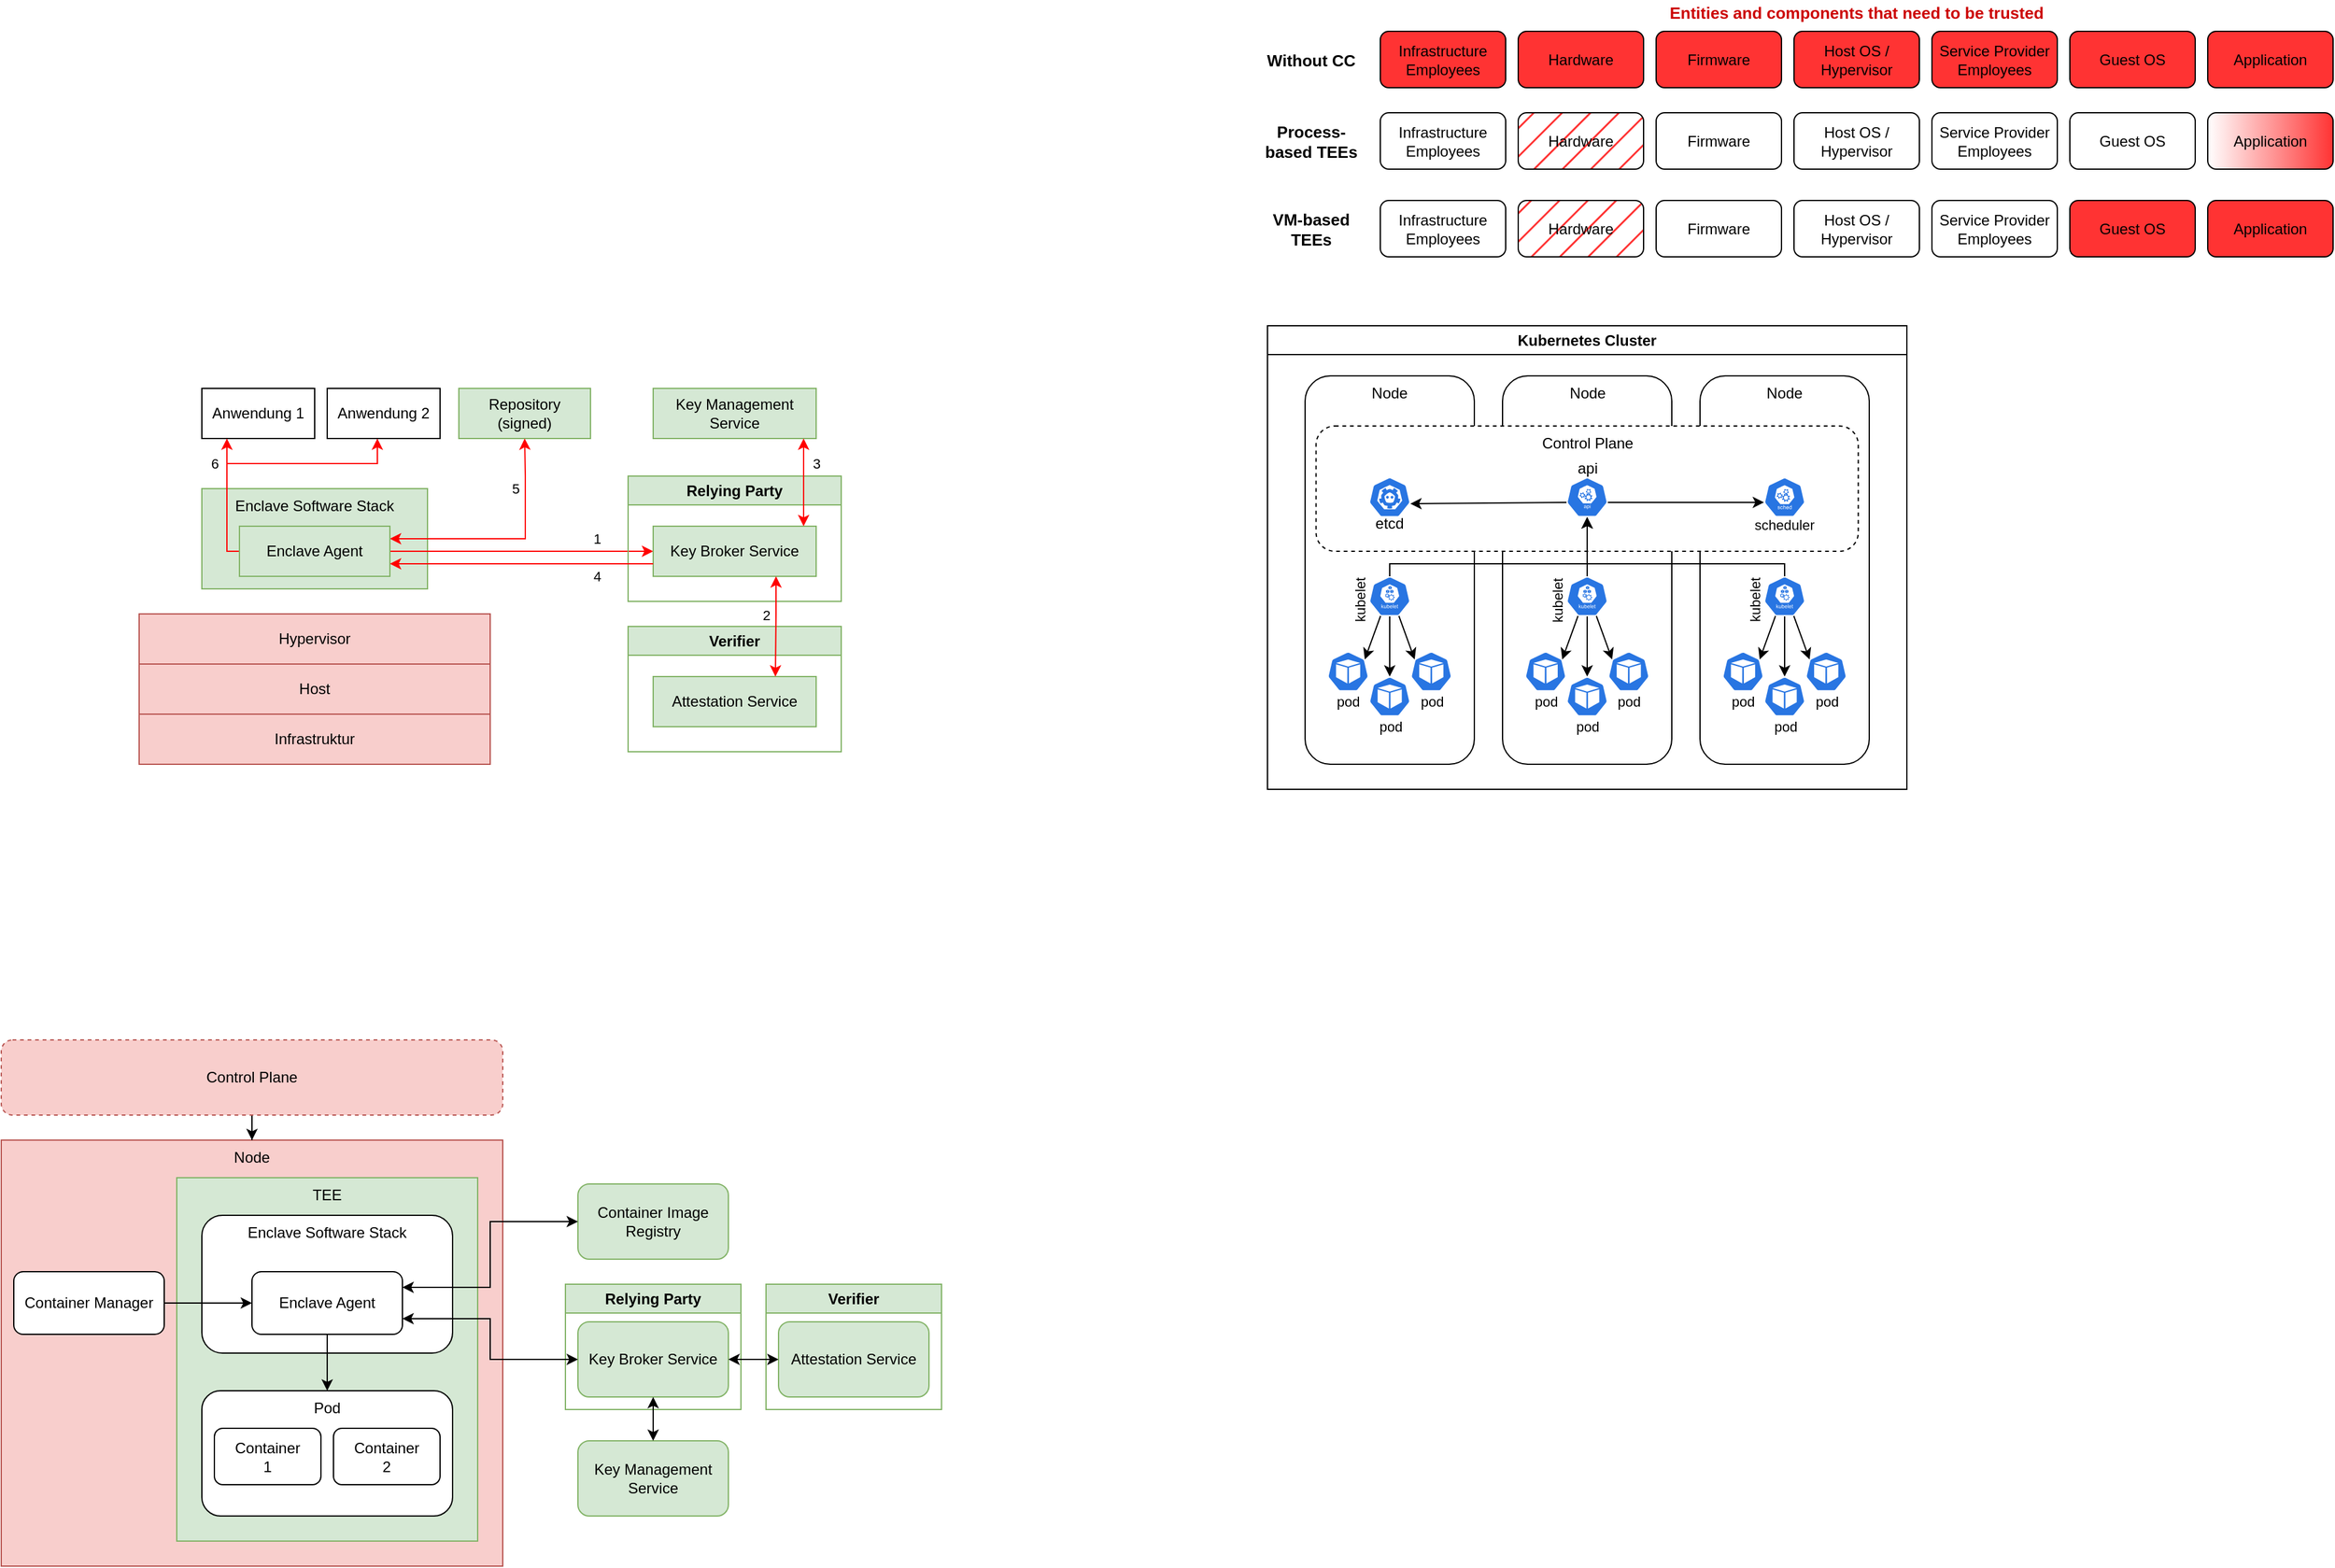 <mxfile version="20.6.2" type="device"><diagram id="3nNxHnym-LV42MFDgOy3" name="Page-1"><mxGraphModel dx="1698" dy="706" grid="1" gridSize="10" guides="1" tooltips="1" connect="1" arrows="1" fold="1" page="1" pageScale="1" pageWidth="1100" pageHeight="850" background="#ffffff" math="0" shadow="0"><root><mxCell id="0"/><mxCell id="1" parent="0"/><mxCell id="9Y17iOdunRFzBuWL5HGW-13" value="Node" style="rounded=0;whiteSpace=wrap;html=1;verticalAlign=top;fillColor=#f8cecc;strokeColor=#b85450;" parent="1" vertex="1"><mxGeometry x="150" y="960" width="400" height="340" as="geometry"/></mxCell><mxCell id="14lcgv1BpYHz5xUQSlz0-1" value="Infrastruktur" style="rounded=0;whiteSpace=wrap;html=1;fillColor=#f8cecc;strokeColor=#b85450;" parent="1" vertex="1"><mxGeometry x="260" y="620" width="280" height="40" as="geometry"/></mxCell><mxCell id="14lcgv1BpYHz5xUQSlz0-2" value="Host " style="rounded=0;whiteSpace=wrap;html=1;fillColor=#f8cecc;strokeColor=#b85450;" parent="1" vertex="1"><mxGeometry x="260" y="580" width="280" height="40" as="geometry"/></mxCell><mxCell id="14lcgv1BpYHz5xUQSlz0-3" value="Hypervisor" style="rounded=0;whiteSpace=wrap;html=1;fillColor=#f8cecc;strokeColor=#b85450;" parent="1" vertex="1"><mxGeometry x="260" y="540" width="280" height="40" as="geometry"/></mxCell><mxCell id="14lcgv1BpYHz5xUQSlz0-7" value="&lt;div&gt;Anwendung 1&lt;br&gt;&lt;/div&gt;" style="rounded=0;whiteSpace=wrap;html=1;" parent="1" vertex="1"><mxGeometry x="310" y="360" width="90" height="40" as="geometry"/></mxCell><mxCell id="14lcgv1BpYHz5xUQSlz0-8" value="Repository&lt;br&gt;(signed)" style="rounded=0;whiteSpace=wrap;html=1;fillColor=#d5e8d4;strokeColor=#82b366;" parent="1" vertex="1"><mxGeometry x="515" y="360" width="105" height="40" as="geometry"/></mxCell><mxCell id="14lcgv1BpYHz5xUQSlz0-9" value="Enclave Software Stack" style="rounded=0;whiteSpace=wrap;html=1;verticalAlign=top;fillColor=#d5e8d4;strokeColor=#82b366;" parent="1" vertex="1"><mxGeometry x="310" y="440" width="180" height="80" as="geometry"/></mxCell><mxCell id="14lcgv1BpYHz5xUQSlz0-12" style="edgeStyle=orthogonalEdgeStyle;rounded=0;orthogonalLoop=1;jettySize=auto;html=1;fillColor=#e51400;strokeColor=#FF0000;" parent="1" source="14lcgv1BpYHz5xUQSlz0-10" edge="1"><mxGeometry relative="1" as="geometry"><mxPoint x="330" y="400" as="targetPoint"/><Array as="points"><mxPoint x="330" y="490"/><mxPoint x="330" y="400"/></Array></mxGeometry></mxCell><mxCell id="14lcgv1BpYHz5xUQSlz0-16" style="edgeStyle=orthogonalEdgeStyle;rounded=0;orthogonalLoop=1;jettySize=auto;html=1;strokeColor=#FF0000;fontColor=#FF0000;entryX=0.5;entryY=1;entryDx=0;entryDy=0;startArrow=classic;startFill=1;" parent="1" source="14lcgv1BpYHz5xUQSlz0-10" target="14lcgv1BpYHz5xUQSlz0-8" edge="1"><mxGeometry relative="1" as="geometry"><Array as="points"><mxPoint x="568" y="480"/><mxPoint x="568" y="430"/></Array></mxGeometry></mxCell><mxCell id="14lcgv1BpYHz5xUQSlz0-30" value="5" style="edgeLabel;html=1;align=center;verticalAlign=middle;resizable=0;points=[];fontColor=#000000;" parent="14lcgv1BpYHz5xUQSlz0-16" vertex="1" connectable="0"><mxGeometry x="0.559" y="-1" relative="1" as="geometry"><mxPoint x="-9" y="-1" as="offset"/></mxGeometry></mxCell><mxCell id="14lcgv1BpYHz5xUQSlz0-18" style="edgeStyle=orthogonalEdgeStyle;rounded=0;orthogonalLoop=1;jettySize=auto;html=1;exitX=1;exitY=0.5;exitDx=0;exitDy=0;entryX=0;entryY=0.5;entryDx=0;entryDy=0;strokeColor=#FF0000;fontColor=#FF0000;" parent="1" source="14lcgv1BpYHz5xUQSlz0-10" target="14lcgv1BpYHz5xUQSlz0-20" edge="1"><mxGeometry relative="1" as="geometry"><mxPoint x="600" y="490" as="targetPoint"/><Array as="points"/></mxGeometry></mxCell><mxCell id="14lcgv1BpYHz5xUQSlz0-25" value="&lt;div&gt;1&lt;/div&gt;" style="edgeLabel;html=1;align=center;verticalAlign=middle;resizable=0;points=[];fontColor=#000000;" parent="14lcgv1BpYHz5xUQSlz0-18" vertex="1" connectable="0"><mxGeometry x="0.678" relative="1" as="geometry"><mxPoint x="-11" y="-10" as="offset"/></mxGeometry></mxCell><mxCell id="14lcgv1BpYHz5xUQSlz0-35" style="edgeStyle=orthogonalEdgeStyle;rounded=0;orthogonalLoop=1;jettySize=auto;html=1;exitX=0;exitY=0.5;exitDx=0;exitDy=0;strokeColor=#FF0000;fontColor=#000000;startArrow=none;startFill=0;" parent="1" source="14lcgv1BpYHz5xUQSlz0-10" target="14lcgv1BpYHz5xUQSlz0-11" edge="1"><mxGeometry relative="1" as="geometry"><Array as="points"><mxPoint x="330" y="490"/><mxPoint x="330" y="420"/><mxPoint x="450" y="420"/></Array></mxGeometry></mxCell><mxCell id="14lcgv1BpYHz5xUQSlz0-36" value="&lt;div&gt;6&lt;/div&gt;" style="edgeLabel;html=1;align=center;verticalAlign=middle;resizable=0;points=[];fontColor=#000000;" parent="14lcgv1BpYHz5xUQSlz0-35" vertex="1" connectable="0"><mxGeometry x="-0.37" relative="1" as="geometry"><mxPoint x="-10" y="-11" as="offset"/></mxGeometry></mxCell><mxCell id="14lcgv1BpYHz5xUQSlz0-10" value="Enclave Agent" style="rounded=0;whiteSpace=wrap;html=1;fillColor=#d5e8d4;strokeColor=#82b366;" parent="1" vertex="1"><mxGeometry x="340" y="470" width="120" height="40" as="geometry"/></mxCell><mxCell id="14lcgv1BpYHz5xUQSlz0-11" value="&lt;div&gt;Anwendung 2&lt;br&gt;&lt;/div&gt;" style="rounded=0;whiteSpace=wrap;html=1;" parent="1" vertex="1"><mxGeometry x="410" y="360" width="90" height="40" as="geometry"/></mxCell><mxCell id="14lcgv1BpYHz5xUQSlz0-19" value="Relying Party" style="swimlane;whiteSpace=wrap;html=1;fillColor=#d5e8d4;strokeColor=#82b366;swimlaneLine=1;" parent="1" vertex="1"><mxGeometry x="650" y="430" width="170" height="100" as="geometry"><mxRectangle x="450" y="230" width="120" height="30" as="alternateBounds"/></mxGeometry></mxCell><mxCell id="14lcgv1BpYHz5xUQSlz0-20" value="Key Broker Service" style="rounded=0;whiteSpace=wrap;html=1;fillColor=#d5e8d4;strokeColor=#82b366;" parent="14lcgv1BpYHz5xUQSlz0-19" vertex="1"><mxGeometry x="20" y="40" width="130" height="40" as="geometry"/></mxCell><mxCell id="14lcgv1BpYHz5xUQSlz0-21" value="Verifier" style="swimlane;whiteSpace=wrap;html=1;fillColor=#d5e8d4;strokeColor=#82b366;" parent="1" vertex="1"><mxGeometry x="650" y="550" width="170" height="100" as="geometry"/></mxCell><mxCell id="14lcgv1BpYHz5xUQSlz0-22" value="Attestation Service" style="rounded=0;whiteSpace=wrap;html=1;fillColor=#d5e8d4;strokeColor=#82b366;" parent="14lcgv1BpYHz5xUQSlz0-21" vertex="1"><mxGeometry x="20" y="40" width="130" height="40" as="geometry"/></mxCell><mxCell id="14lcgv1BpYHz5xUQSlz0-23" style="edgeStyle=orthogonalEdgeStyle;rounded=0;orthogonalLoop=1;jettySize=auto;html=1;entryX=0.75;entryY=0;entryDx=0;entryDy=0;strokeColor=#FF0000;fontColor=#000000;startArrow=classic;startFill=1;" parent="1" source="14lcgv1BpYHz5xUQSlz0-20" target="14lcgv1BpYHz5xUQSlz0-22" edge="1"><mxGeometry relative="1" as="geometry"><Array as="points"><mxPoint x="768" y="540"/><mxPoint x="768" y="540"/></Array></mxGeometry></mxCell><mxCell id="14lcgv1BpYHz5xUQSlz0-26" value="2" style="edgeLabel;html=1;align=center;verticalAlign=middle;resizable=0;points=[];fontColor=#000000;" parent="14lcgv1BpYHz5xUQSlz0-23" vertex="1" connectable="0"><mxGeometry x="-0.296" relative="1" as="geometry"><mxPoint x="-8" y="2" as="offset"/></mxGeometry></mxCell><mxCell id="14lcgv1BpYHz5xUQSlz0-24" style="edgeStyle=orthogonalEdgeStyle;rounded=0;orthogonalLoop=1;jettySize=auto;html=1;exitX=0;exitY=0.75;exitDx=0;exitDy=0;entryX=1;entryY=0.75;entryDx=0;entryDy=0;strokeColor=#FF0000;fontColor=#000000;startArrow=none;startFill=0;" parent="1" source="14lcgv1BpYHz5xUQSlz0-20" target="14lcgv1BpYHz5xUQSlz0-10" edge="1"><mxGeometry relative="1" as="geometry"/></mxCell><mxCell id="14lcgv1BpYHz5xUQSlz0-29" value="4" style="edgeLabel;html=1;align=center;verticalAlign=middle;resizable=0;points=[];fontColor=#000000;" parent="14lcgv1BpYHz5xUQSlz0-24" vertex="1" connectable="0"><mxGeometry x="-0.215" y="1" relative="1" as="geometry"><mxPoint x="37" y="9" as="offset"/></mxGeometry></mxCell><mxCell id="14lcgv1BpYHz5xUQSlz0-27" value="Key Management Service" style="rounded=0;whiteSpace=wrap;html=1;fillColor=#d5e8d4;strokeColor=#82b366;" parent="1" vertex="1"><mxGeometry x="670" y="360" width="130" height="40" as="geometry"/></mxCell><mxCell id="14lcgv1BpYHz5xUQSlz0-28" value="3" style="edgeStyle=orthogonalEdgeStyle;rounded=0;orthogonalLoop=1;jettySize=auto;html=1;strokeColor=#FF0000;fontColor=#000000;startArrow=classic;startFill=1;" parent="1" edge="1"><mxGeometry x="0.429" y="-10" relative="1" as="geometry"><mxPoint x="790" y="470" as="sourcePoint"/><mxPoint x="790" y="400" as="targetPoint"/><Array as="points"><mxPoint x="790" y="470"/><mxPoint x="790" y="400"/></Array><mxPoint as="offset"/></mxGeometry></mxCell><mxCell id="5Of77CQI6_TsfsbIJrK--39" value="Without CC" style="text;html=1;strokeColor=none;fillColor=none;align=center;verticalAlign=middle;whiteSpace=wrap;rounded=0;fillStyle=auto;fontSize=13;fontStyle=1" parent="1" vertex="1"><mxGeometry x="1150" y="82.5" width="90" height="30" as="geometry"/></mxCell><mxCell id="5Of77CQI6_TsfsbIJrK--40" value="Infrastructure Employees" style="rounded=1;whiteSpace=wrap;html=1;fillStyle=solid;fillColor=#FF3333;" parent="1" vertex="1"><mxGeometry x="1250" y="75" width="100" height="45" as="geometry"/></mxCell><mxCell id="5Of77CQI6_TsfsbIJrK--41" value="Hardware" style="rounded=1;whiteSpace=wrap;html=1;fillStyle=solid;fillColor=#FF3333;" parent="1" vertex="1"><mxGeometry x="1360" y="75" width="100" height="45" as="geometry"/></mxCell><mxCell id="5Of77CQI6_TsfsbIJrK--42" value="Firmware" style="rounded=1;whiteSpace=wrap;html=1;fillStyle=solid;fillColor=#FF3333;" parent="1" vertex="1"><mxGeometry x="1470" y="75" width="100" height="45" as="geometry"/></mxCell><mxCell id="5Of77CQI6_TsfsbIJrK--43" value="Host OS / Hypervisor" style="rounded=1;whiteSpace=wrap;html=1;fillStyle=solid;fillColor=#FF3333;" parent="1" vertex="1"><mxGeometry x="1580" y="75" width="100" height="45" as="geometry"/></mxCell><mxCell id="5Of77CQI6_TsfsbIJrK--44" value="Service Provider Employees" style="rounded=1;whiteSpace=wrap;html=1;fillStyle=solid;fillColor=#FF3333;" parent="1" vertex="1"><mxGeometry x="1690" y="75" width="100" height="45" as="geometry"/></mxCell><mxCell id="5Of77CQI6_TsfsbIJrK--45" value="Guest OS&lt;span style=&quot;color: rgba(0, 0, 0, 0); font-family: monospace; font-size: 0px; text-align: start;&quot;&gt;%3CmxGraphModel%3E%3Croot%3E%3CmxCell%20id%3D%220%22%2F%3E%3CmxCell%20id%3D%221%22%20parent%3D%220%22%2F%3E%3CmxCell%20id%3D%222%22%20value%3D%22CPU%22%20style%3D%22rounded%3D1%3BwhiteSpace%3Dwrap%3Bhtml%3D1%3BfillStyle%3Dauto%3BfillColor%3D%23FF3333%3B%22%20vertex%3D%221%22%20parent%3D%221%22%3E%3CmxGeometry%20x%3D%221320%22%20y%3D%2275%22%20width%3D%22100%22%20height%3D%2245%22%20as%3D%22geometry%22%2F%3E%3C%2FmxCell%3E%3C%2Froot%3E%3C%2FmxGraphModel%3E&lt;/span&gt;" style="rounded=1;whiteSpace=wrap;html=1;fillStyle=solid;fillColor=#FF3333;" parent="1" vertex="1"><mxGeometry x="1800" y="75" width="100" height="45" as="geometry"/></mxCell><mxCell id="5Of77CQI6_TsfsbIJrK--46" value="Application" style="rounded=1;whiteSpace=wrap;html=1;fillStyle=solid;fillColor=#FF3333;" parent="1" vertex="1"><mxGeometry x="1910" y="75" width="100" height="45" as="geometry"/></mxCell><mxCell id="5Of77CQI6_TsfsbIJrK--48" value="Process-based TEEs" style="text;html=1;strokeColor=none;fillColor=none;align=center;verticalAlign=middle;whiteSpace=wrap;rounded=0;fillStyle=auto;fontSize=13;fontStyle=1" parent="1" vertex="1"><mxGeometry x="1150" y="147.5" width="90" height="30" as="geometry"/></mxCell><mxCell id="5Of77CQI6_TsfsbIJrK--49" value="Infrastructure Employees" style="rounded=1;whiteSpace=wrap;html=1;fillStyle=auto;fillColor=#FFFFFF;" parent="1" vertex="1"><mxGeometry x="1250" y="140" width="100" height="45" as="geometry"/></mxCell><mxCell id="5Of77CQI6_TsfsbIJrK--50" value="Hardware" style="rounded=1;whiteSpace=wrap;html=1;fillStyle=hatch;fillColor=#FF3333;gradientColor=none;" parent="1" vertex="1"><mxGeometry x="1360" y="140" width="100" height="45" as="geometry"/></mxCell><mxCell id="5Of77CQI6_TsfsbIJrK--51" value="Firmware" style="rounded=1;whiteSpace=wrap;html=1;fillStyle=auto;fillColor=#FFFFFF;" parent="1" vertex="1"><mxGeometry x="1470" y="140" width="100" height="45" as="geometry"/></mxCell><mxCell id="5Of77CQI6_TsfsbIJrK--52" value="Host OS / Hypervisor" style="rounded=1;whiteSpace=wrap;html=1;fillStyle=auto;fillColor=#FFFFFF;" parent="1" vertex="1"><mxGeometry x="1580" y="140" width="100" height="45" as="geometry"/></mxCell><mxCell id="5Of77CQI6_TsfsbIJrK--53" value="Service Provider Employees" style="rounded=1;whiteSpace=wrap;html=1;fillStyle=auto;fillColor=#FFFFFF;" parent="1" vertex="1"><mxGeometry x="1690" y="140" width="100" height="45" as="geometry"/></mxCell><mxCell id="5Of77CQI6_TsfsbIJrK--54" value="Guest OS&lt;span style=&quot;color: rgba(0, 0, 0, 0); font-family: monospace; font-size: 0px; text-align: start;&quot;&gt;%3CmxGraphModel%3E%3Croot%3E%3CmxCell%20id%3D%220%22%2F%3E%3CmxCell%20id%3D%221%22%20parent%3D%220%22%2F%3E%3CmxCell%20id%3D%222%22%20value%3D%22CPU%22%20style%3D%22rounded%3D1%3BwhiteSpace%3Dwrap%3Bhtml%3D1%3BfillStyle%3Dauto%3BfillColor%3D%23FF3333%3B%22%20vertex%3D%221%22%20parent%3D%221%22%3E%3CmxGeometry%20x%3D%221320%22%20y%3D%2275%22%20width%3D%22100%22%20height%3D%2245%22%20as%3D%22geometry%22%2F%3E%3C%2FmxCell%3E%3C%2Froot%3E%3C%2FmxGraphModel%3E&lt;/span&gt;" style="rounded=1;whiteSpace=wrap;html=1;fillStyle=auto;fillColor=#FFFFFF;" parent="1" vertex="1"><mxGeometry x="1800" y="140" width="100" height="45" as="geometry"/></mxCell><mxCell id="5Of77CQI6_TsfsbIJrK--55" value="Application" style="rounded=1;whiteSpace=wrap;html=1;fillStyle=auto;fillColor=#FF3333;gradientColor=#FFFFFF;gradientDirection=west;" parent="1" vertex="1"><mxGeometry x="1910" y="140" width="100" height="45" as="geometry"/></mxCell><mxCell id="5Of77CQI6_TsfsbIJrK--56" value="VM-based TEEs" style="text;html=1;strokeColor=none;fillColor=none;align=center;verticalAlign=middle;whiteSpace=wrap;rounded=0;fillStyle=auto;fontSize=13;fontStyle=1" parent="1" vertex="1"><mxGeometry x="1150" y="217.5" width="90" height="30" as="geometry"/></mxCell><mxCell id="5Of77CQI6_TsfsbIJrK--57" value="Infrastructure Employees" style="rounded=1;whiteSpace=wrap;html=1;fillStyle=auto;" parent="1" vertex="1"><mxGeometry x="1250" y="210" width="100" height="45" as="geometry"/></mxCell><mxCell id="5Of77CQI6_TsfsbIJrK--58" value="Hardware" style="rounded=1;whiteSpace=wrap;html=1;fillStyle=hatch;fillColor=#FF3333;" parent="1" vertex="1"><mxGeometry x="1360" y="210" width="100" height="45" as="geometry"/></mxCell><mxCell id="5Of77CQI6_TsfsbIJrK--59" value="Firmware" style="rounded=1;whiteSpace=wrap;html=1;fillStyle=auto;" parent="1" vertex="1"><mxGeometry x="1470" y="210" width="100" height="45" as="geometry"/></mxCell><mxCell id="5Of77CQI6_TsfsbIJrK--60" value="Host OS / Hypervisor" style="rounded=1;whiteSpace=wrap;html=1;fillStyle=auto;" parent="1" vertex="1"><mxGeometry x="1580" y="210" width="100" height="45" as="geometry"/></mxCell><mxCell id="5Of77CQI6_TsfsbIJrK--61" value="Service Provider Employees" style="rounded=1;whiteSpace=wrap;html=1;fillStyle=auto;" parent="1" vertex="1"><mxGeometry x="1690" y="210" width="100" height="45" as="geometry"/></mxCell><mxCell id="5Of77CQI6_TsfsbIJrK--62" value="Guest OS&lt;span style=&quot;color: rgba(0, 0, 0, 0); font-family: monospace; font-size: 0px; text-align: start;&quot;&gt;%3CmxGraphModel%3E%3Croot%3E%3CmxCell%20id%3D%220%22%2F%3E%3CmxCell%20id%3D%221%22%20parent%3D%220%22%2F%3E%3CmxCell%20id%3D%222%22%20value%3D%22CPU%22%20style%3D%22rounded%3D1%3BwhiteSpace%3Dwrap%3Bhtml%3D1%3BfillStyle%3Dauto%3BfillColor%3D%23FF3333%3B%22%20vertex%3D%221%22%20parent%3D%221%22%3E%3CmxGeometry%20x%3D%221320%22%20y%3D%2275%22%20width%3D%22100%22%20height%3D%2245%22%20as%3D%22geometry%22%2F%3E%3C%2FmxCell%3E%3C%2Froot%3E%3C%2FmxGraphModel%3E&lt;/span&gt;" style="rounded=1;whiteSpace=wrap;html=1;fillStyle=auto;fillColor=#FF3333;" parent="1" vertex="1"><mxGeometry x="1800" y="210" width="100" height="45" as="geometry"/></mxCell><mxCell id="5Of77CQI6_TsfsbIJrK--63" value="Application" style="rounded=1;whiteSpace=wrap;html=1;fillStyle=auto;fillColor=#FF3333;" parent="1" vertex="1"><mxGeometry x="1910" y="210" width="100" height="45" as="geometry"/></mxCell><mxCell id="5Of77CQI6_TsfsbIJrK--64" value="&lt;font style=&quot;font-size: 13px;&quot;&gt;Entities and components that need to be trusted&lt;/font&gt;" style="text;html=1;strokeColor=none;fillColor=none;align=center;verticalAlign=middle;whiteSpace=wrap;rounded=0;fillStyle=hatch;fontColor=#CC0000;fontSize=13;fontStyle=1" parent="1" vertex="1"><mxGeometry x="1250" y="50" width="760" height="20" as="geometry"/></mxCell><mxCell id="6fr8nCVrYFSTqTEvnkSv-3" value="Kubernetes Cluster" style="swimlane;whiteSpace=wrap;html=1;" parent="1" vertex="1"><mxGeometry x="1160" y="310" width="510" height="370" as="geometry"/></mxCell><mxCell id="6fr8nCVrYFSTqTEvnkSv-5" value="Node" style="rounded=1;whiteSpace=wrap;html=1;labelPosition=center;verticalLabelPosition=middle;align=center;verticalAlign=top;" parent="6fr8nCVrYFSTqTEvnkSv-3" vertex="1"><mxGeometry x="30" y="40" width="135" height="310" as="geometry"/></mxCell><mxCell id="6fr8nCVrYFSTqTEvnkSv-6" value="Node" style="rounded=1;whiteSpace=wrap;html=1;labelPosition=center;verticalLabelPosition=middle;align=center;verticalAlign=top;" parent="6fr8nCVrYFSTqTEvnkSv-3" vertex="1"><mxGeometry x="187.5" y="40" width="135" height="310" as="geometry"/></mxCell><mxCell id="6fr8nCVrYFSTqTEvnkSv-7" value="Node" style="rounded=1;whiteSpace=wrap;html=1;labelPosition=center;verticalLabelPosition=middle;align=center;verticalAlign=top;" parent="6fr8nCVrYFSTqTEvnkSv-3" vertex="1"><mxGeometry x="345" y="40" width="135" height="310" as="geometry"/></mxCell><mxCell id="6fr8nCVrYFSTqTEvnkSv-10" value="Control Plane" style="rounded=1;whiteSpace=wrap;html=1;dashed=1;verticalAlign=top;" parent="6fr8nCVrYFSTqTEvnkSv-3" vertex="1"><mxGeometry x="38.75" y="80" width="432.5" height="100" as="geometry"/></mxCell><mxCell id="6fr8nCVrYFSTqTEvnkSv-11" value="etcd" style="sketch=0;html=1;dashed=0;whitespace=wrap;fillColor=#2875E2;strokeColor=#ffffff;points=[[0.005,0.63,0],[0.1,0.2,0],[0.9,0.2,0],[0.5,0,0],[0.995,0.63,0],[0.72,0.99,0],[0.5,1,0],[0.28,0.99,0]];verticalLabelPosition=bottom;align=center;verticalAlign=top;shape=mxgraph.kubernetes.icon;prIcon=etcd;labelPosition=center;spacing=-11;" parent="6fr8nCVrYFSTqTEvnkSv-3" vertex="1"><mxGeometry x="80.91" y="116.84" width="33.17" height="40" as="geometry"/></mxCell><mxCell id="6fr8nCVrYFSTqTEvnkSv-14" style="orthogonalLoop=1;jettySize=auto;html=1;exitX=0.005;exitY=0.63;exitDx=0;exitDy=0;exitPerimeter=0;entryX=0.995;entryY=0.63;entryDx=0;entryDy=0;entryPerimeter=0;fontSize=11;rounded=0;" parent="6fr8nCVrYFSTqTEvnkSv-3" source="6fr8nCVrYFSTqTEvnkSv-12" target="6fr8nCVrYFSTqTEvnkSv-11" edge="1"><mxGeometry relative="1" as="geometry"/></mxCell><mxCell id="6fr8nCVrYFSTqTEvnkSv-15" style="rounded=0;orthogonalLoop=1;jettySize=auto;html=1;exitX=0.995;exitY=0.63;exitDx=0;exitDy=0;exitPerimeter=0;entryX=0.005;entryY=0.63;entryDx=0;entryDy=0;entryPerimeter=0;fontSize=11;" parent="6fr8nCVrYFSTqTEvnkSv-3" source="6fr8nCVrYFSTqTEvnkSv-12" target="6fr8nCVrYFSTqTEvnkSv-13" edge="1"><mxGeometry relative="1" as="geometry"/></mxCell><mxCell id="6fr8nCVrYFSTqTEvnkSv-12" value="api" style="sketch=0;html=1;dashed=0;whitespace=wrap;fillColor=#2875E2;strokeColor=#ffffff;points=[[0.005,0.63,0],[0.1,0.2,0],[0.9,0.2,0],[0.5,0,0],[0.995,0.63,0],[0.72,0.99,0],[0.5,1,0],[0.28,0.99,0]];verticalLabelPosition=top;align=center;verticalAlign=bottom;shape=mxgraph.kubernetes.icon;prIcon=api;fontSize=12;spacing=0;aspect=fixed;labelPosition=center;" parent="6fr8nCVrYFSTqTEvnkSv-3" vertex="1"><mxGeometry x="238.41" y="120.92" width="33.17" height="31.84" as="geometry"/></mxCell><mxCell id="6fr8nCVrYFSTqTEvnkSv-13" value="scheduler" style="sketch=0;html=1;dashed=0;whitespace=wrap;fillColor=#2875E2;strokeColor=#ffffff;points=[[0.005,0.63,0],[0.1,0.2,0],[0.9,0.2,0],[0.5,0,0],[0.995,0.63,0],[0.72,0.99,0],[0.5,1,0],[0.28,0.99,0]];verticalLabelPosition=bottom;align=center;verticalAlign=top;shape=mxgraph.kubernetes.icon;prIcon=sched;fontSize=11;spacing=-5;" parent="6fr8nCVrYFSTqTEvnkSv-3" vertex="1"><mxGeometry x="395.91" y="120.92" width="33.17" height="31.84" as="geometry"/></mxCell><mxCell id="6fr8nCVrYFSTqTEvnkSv-20" style="edgeStyle=orthogonalEdgeStyle;rounded=0;orthogonalLoop=1;jettySize=auto;html=1;exitX=0.5;exitY=0;exitDx=0;exitDy=0;exitPerimeter=0;entryX=0.5;entryY=1;entryDx=0;entryDy=0;entryPerimeter=0;fontSize=11;" parent="6fr8nCVrYFSTqTEvnkSv-3" source="6fr8nCVrYFSTqTEvnkSv-17" target="6fr8nCVrYFSTqTEvnkSv-12" edge="1"><mxGeometry relative="1" as="geometry"><Array as="points"><mxPoint x="97" y="190"/><mxPoint x="255" y="190"/></Array></mxGeometry></mxCell><mxCell id="6fr8nCVrYFSTqTEvnkSv-36" style="edgeStyle=orthogonalEdgeStyle;rounded=0;orthogonalLoop=1;jettySize=auto;html=1;exitX=0.5;exitY=1;exitDx=0;exitDy=0;exitPerimeter=0;entryX=0.5;entryY=0;entryDx=0;entryDy=0;entryPerimeter=0;fontSize=11;" parent="6fr8nCVrYFSTqTEvnkSv-3" source="6fr8nCVrYFSTqTEvnkSv-17" target="6fr8nCVrYFSTqTEvnkSv-28" edge="1"><mxGeometry relative="1" as="geometry"/></mxCell><mxCell id="6fr8nCVrYFSTqTEvnkSv-37" style="rounded=0;orthogonalLoop=1;jettySize=auto;html=1;exitX=0.72;exitY=0.99;exitDx=0;exitDy=0;exitPerimeter=0;fontSize=11;entryX=0.1;entryY=0.2;entryDx=0;entryDy=0;entryPerimeter=0;" parent="6fr8nCVrYFSTqTEvnkSv-3" source="6fr8nCVrYFSTqTEvnkSv-17" target="6fr8nCVrYFSTqTEvnkSv-29" edge="1"><mxGeometry relative="1" as="geometry"/></mxCell><mxCell id="6fr8nCVrYFSTqTEvnkSv-38" style="rounded=0;orthogonalLoop=1;jettySize=auto;html=1;exitX=0.28;exitY=0.99;exitDx=0;exitDy=0;exitPerimeter=0;entryX=0.9;entryY=0.2;entryDx=0;entryDy=0;entryPerimeter=0;fontSize=11;" parent="6fr8nCVrYFSTqTEvnkSv-3" source="6fr8nCVrYFSTqTEvnkSv-17" target="6fr8nCVrYFSTqTEvnkSv-27" edge="1"><mxGeometry relative="1" as="geometry"/></mxCell><mxCell id="6fr8nCVrYFSTqTEvnkSv-17" value="kubelet" style="sketch=0;html=1;dashed=0;whitespace=wrap;fillColor=#2875E2;strokeColor=#ffffff;points=[[0.005,0.63,0],[0.1,0.2,0],[0.9,0.2,0],[0.5,0,0],[0.995,0.63,0],[0.72,0.99,0],[0.5,1,0],[0.28,0.99,0]];verticalLabelPosition=middle;align=right;verticalAlign=middle;shape=mxgraph.kubernetes.icon;prIcon=kubelet;fontSize=11;aspect=fixed;spacingBottom=-19;labelPosition=left;horizontal=0;" parent="6fr8nCVrYFSTqTEvnkSv-3" vertex="1"><mxGeometry x="80.92" y="200" width="33.17" height="31.84" as="geometry"/></mxCell><mxCell id="6fr8nCVrYFSTqTEvnkSv-21" style="edgeStyle=orthogonalEdgeStyle;rounded=0;orthogonalLoop=1;jettySize=auto;html=1;exitX=0.5;exitY=0;exitDx=0;exitDy=0;exitPerimeter=0;entryX=0.5;entryY=1;entryDx=0;entryDy=0;entryPerimeter=0;fontSize=11;" parent="6fr8nCVrYFSTqTEvnkSv-3" source="6fr8nCVrYFSTqTEvnkSv-18" target="6fr8nCVrYFSTqTEvnkSv-12" edge="1"><mxGeometry relative="1" as="geometry"/></mxCell><mxCell id="6fr8nCVrYFSTqTEvnkSv-39" style="edgeStyle=none;rounded=0;orthogonalLoop=1;jettySize=auto;html=1;exitX=0.5;exitY=1;exitDx=0;exitDy=0;exitPerimeter=0;entryX=0.5;entryY=0;entryDx=0;entryDy=0;entryPerimeter=0;fontSize=11;" parent="6fr8nCVrYFSTqTEvnkSv-3" source="6fr8nCVrYFSTqTEvnkSv-18" target="6fr8nCVrYFSTqTEvnkSv-31" edge="1"><mxGeometry relative="1" as="geometry"/></mxCell><mxCell id="6fr8nCVrYFSTqTEvnkSv-40" style="edgeStyle=none;rounded=0;orthogonalLoop=1;jettySize=auto;html=1;exitX=0.28;exitY=0.99;exitDx=0;exitDy=0;exitPerimeter=0;entryX=0.9;entryY=0.2;entryDx=0;entryDy=0;entryPerimeter=0;fontSize=11;" parent="6fr8nCVrYFSTqTEvnkSv-3" source="6fr8nCVrYFSTqTEvnkSv-18" target="6fr8nCVrYFSTqTEvnkSv-30" edge="1"><mxGeometry relative="1" as="geometry"/></mxCell><mxCell id="6fr8nCVrYFSTqTEvnkSv-41" style="edgeStyle=none;rounded=0;orthogonalLoop=1;jettySize=auto;html=1;exitX=0.72;exitY=0.99;exitDx=0;exitDy=0;exitPerimeter=0;entryX=0.1;entryY=0.2;entryDx=0;entryDy=0;entryPerimeter=0;fontSize=11;" parent="6fr8nCVrYFSTqTEvnkSv-3" source="6fr8nCVrYFSTqTEvnkSv-18" target="6fr8nCVrYFSTqTEvnkSv-32" edge="1"><mxGeometry relative="1" as="geometry"/></mxCell><mxCell id="6fr8nCVrYFSTqTEvnkSv-18" value="kubelet" style="sketch=0;html=1;dashed=0;whitespace=wrap;fillColor=#2875E2;strokeColor=#ffffff;points=[[0.005,0.63,0],[0.1,0.2,0],[0.9,0.2,0],[0.5,0,0],[0.995,0.63,0],[0.72,0.99,0],[0.5,1,0],[0.28,0.99,0]];verticalLabelPosition=middle;align=right;verticalAlign=middle;shape=mxgraph.kubernetes.icon;prIcon=kubelet;fontSize=11;aspect=fixed;labelPosition=left;horizontal=0;spacing=2;spacingRight=0;spacingBottom=-19;" parent="6fr8nCVrYFSTqTEvnkSv-3" vertex="1"><mxGeometry x="238.42" y="200" width="33.17" height="31.84" as="geometry"/></mxCell><mxCell id="6fr8nCVrYFSTqTEvnkSv-24" style="edgeStyle=orthogonalEdgeStyle;rounded=0;orthogonalLoop=1;jettySize=auto;html=1;exitX=0.5;exitY=0;exitDx=0;exitDy=0;exitPerimeter=0;entryX=0.5;entryY=1;entryDx=0;entryDy=0;entryPerimeter=0;fontSize=11;" parent="6fr8nCVrYFSTqTEvnkSv-3" source="6fr8nCVrYFSTqTEvnkSv-19" target="6fr8nCVrYFSTqTEvnkSv-12" edge="1"><mxGeometry relative="1" as="geometry"><Array as="points"><mxPoint x="413" y="190"/><mxPoint x="255" y="190"/></Array></mxGeometry></mxCell><mxCell id="6fr8nCVrYFSTqTEvnkSv-42" style="edgeStyle=none;rounded=0;orthogonalLoop=1;jettySize=auto;html=1;exitX=0.5;exitY=1;exitDx=0;exitDy=0;exitPerimeter=0;entryX=0.5;entryY=0;entryDx=0;entryDy=0;entryPerimeter=0;fontSize=11;" parent="6fr8nCVrYFSTqTEvnkSv-3" source="6fr8nCVrYFSTqTEvnkSv-19" target="6fr8nCVrYFSTqTEvnkSv-34" edge="1"><mxGeometry relative="1" as="geometry"/></mxCell><mxCell id="6fr8nCVrYFSTqTEvnkSv-43" style="edgeStyle=none;rounded=0;orthogonalLoop=1;jettySize=auto;html=1;exitX=0.28;exitY=0.99;exitDx=0;exitDy=0;exitPerimeter=0;entryX=0.9;entryY=0.2;entryDx=0;entryDy=0;entryPerimeter=0;fontSize=11;" parent="6fr8nCVrYFSTqTEvnkSv-3" source="6fr8nCVrYFSTqTEvnkSv-19" target="6fr8nCVrYFSTqTEvnkSv-33" edge="1"><mxGeometry relative="1" as="geometry"/></mxCell><mxCell id="6fr8nCVrYFSTqTEvnkSv-44" style="edgeStyle=none;rounded=0;orthogonalLoop=1;jettySize=auto;html=1;exitX=0.72;exitY=0.99;exitDx=0;exitDy=0;exitPerimeter=0;entryX=0.1;entryY=0.2;entryDx=0;entryDy=0;entryPerimeter=0;fontSize=11;" parent="6fr8nCVrYFSTqTEvnkSv-3" source="6fr8nCVrYFSTqTEvnkSv-19" target="6fr8nCVrYFSTqTEvnkSv-35" edge="1"><mxGeometry relative="1" as="geometry"/></mxCell><mxCell id="6fr8nCVrYFSTqTEvnkSv-19" value="kubelet" style="sketch=0;html=1;dashed=0;whitespace=wrap;fillColor=#2875E2;strokeColor=#ffffff;points=[[0.005,0.63,0],[0.1,0.2,0],[0.9,0.2,0],[0.5,0,0],[0.995,0.63,0],[0.72,0.99,0],[0.5,1,0],[0.28,0.99,0]];verticalLabelPosition=middle;align=right;verticalAlign=middle;shape=mxgraph.kubernetes.icon;prIcon=kubelet;fontSize=11;aspect=fixed;spacingBottom=-19;horizontal=0;labelPosition=left;" parent="6fr8nCVrYFSTqTEvnkSv-3" vertex="1"><mxGeometry x="395.92" y="200" width="33.17" height="31.84" as="geometry"/></mxCell><mxCell id="6fr8nCVrYFSTqTEvnkSv-27" value="pod" style="sketch=0;html=1;dashed=0;whitespace=wrap;fillColor=#2875E2;strokeColor=#ffffff;points=[[0.005,0.63,0],[0.1,0.2,0],[0.9,0.2,0],[0.5,0,0],[0.995,0.63,0],[0.72,0.99,0],[0.5,1,0],[0.28,0.99,0]];verticalLabelPosition=bottom;align=center;verticalAlign=top;shape=mxgraph.kubernetes.icon;prIcon=pod;fontSize=11;aspect=fixed;spacing=-3;" parent="6fr8nCVrYFSTqTEvnkSv-3" vertex="1"><mxGeometry x="47.75" y="260" width="33.17" height="31.84" as="geometry"/></mxCell><mxCell id="6fr8nCVrYFSTqTEvnkSv-28" value="pod" style="sketch=0;html=1;dashed=0;whitespace=wrap;fillColor=#2875E2;strokeColor=#ffffff;points=[[0.005,0.63,0],[0.1,0.2,0],[0.9,0.2,0],[0.5,0,0],[0.995,0.63,0],[0.72,0.99,0],[0.5,1,0],[0.28,0.99,0]];verticalLabelPosition=bottom;align=center;verticalAlign=top;shape=mxgraph.kubernetes.icon;prIcon=pod;fontSize=11;aspect=fixed;spacing=-3;" parent="6fr8nCVrYFSTqTEvnkSv-3" vertex="1"><mxGeometry x="80.92" y="280" width="33.17" height="31.84" as="geometry"/></mxCell><mxCell id="6fr8nCVrYFSTqTEvnkSv-29" value="pod" style="sketch=0;html=1;dashed=0;whitespace=wrap;fillColor=#2875E2;strokeColor=#ffffff;points=[[0.005,0.63,0],[0.1,0.2,0],[0.9,0.2,0],[0.5,0,0],[0.995,0.63,0],[0.72,0.99,0],[0.5,1,0],[0.28,0.99,0]];verticalLabelPosition=bottom;align=center;verticalAlign=top;shape=mxgraph.kubernetes.icon;prIcon=pod;fontSize=11;aspect=fixed;spacing=-3;" parent="6fr8nCVrYFSTqTEvnkSv-3" vertex="1"><mxGeometry x="114.09" y="260" width="33.17" height="31.84" as="geometry"/></mxCell><mxCell id="6fr8nCVrYFSTqTEvnkSv-30" value="pod" style="sketch=0;html=1;dashed=0;whitespace=wrap;fillColor=#2875E2;strokeColor=#ffffff;points=[[0.005,0.63,0],[0.1,0.2,0],[0.9,0.2,0],[0.5,0,0],[0.995,0.63,0],[0.72,0.99,0],[0.5,1,0],[0.28,0.99,0]];verticalLabelPosition=bottom;align=center;verticalAlign=top;shape=mxgraph.kubernetes.icon;prIcon=pod;fontSize=11;aspect=fixed;spacing=-3;" parent="6fr8nCVrYFSTqTEvnkSv-3" vertex="1"><mxGeometry x="205.26" y="260" width="33.17" height="31.84" as="geometry"/></mxCell><mxCell id="6fr8nCVrYFSTqTEvnkSv-31" value="pod" style="sketch=0;html=1;dashed=0;whitespace=wrap;fillColor=#2875E2;strokeColor=#ffffff;points=[[0.005,0.63,0],[0.1,0.2,0],[0.9,0.2,0],[0.5,0,0],[0.995,0.63,0],[0.72,0.99,0],[0.5,1,0],[0.28,0.99,0]];verticalLabelPosition=bottom;align=center;verticalAlign=top;shape=mxgraph.kubernetes.icon;prIcon=pod;fontSize=11;aspect=fixed;spacing=-3;" parent="6fr8nCVrYFSTqTEvnkSv-3" vertex="1"><mxGeometry x="238.43" y="280" width="33.17" height="31.84" as="geometry"/></mxCell><mxCell id="6fr8nCVrYFSTqTEvnkSv-32" value="pod" style="sketch=0;html=1;dashed=0;whitespace=wrap;fillColor=#2875E2;strokeColor=#ffffff;points=[[0.005,0.63,0],[0.1,0.2,0],[0.9,0.2,0],[0.5,0,0],[0.995,0.63,0],[0.72,0.99,0],[0.5,1,0],[0.28,0.99,0]];verticalLabelPosition=bottom;align=center;verticalAlign=top;shape=mxgraph.kubernetes.icon;prIcon=pod;fontSize=11;aspect=fixed;spacing=-3;" parent="6fr8nCVrYFSTqTEvnkSv-3" vertex="1"><mxGeometry x="271.6" y="260" width="33.17" height="31.84" as="geometry"/></mxCell><mxCell id="6fr8nCVrYFSTqTEvnkSv-33" value="pod" style="sketch=0;html=1;dashed=0;whitespace=wrap;fillColor=#2875E2;strokeColor=#ffffff;points=[[0.005,0.63,0],[0.1,0.2,0],[0.9,0.2,0],[0.5,0,0],[0.995,0.63,0],[0.72,0.99,0],[0.5,1,0],[0.28,0.99,0]];verticalLabelPosition=bottom;align=center;verticalAlign=top;shape=mxgraph.kubernetes.icon;prIcon=pod;fontSize=11;aspect=fixed;spacing=-3;" parent="6fr8nCVrYFSTqTEvnkSv-3" vertex="1"><mxGeometry x="362.75" y="260" width="33.17" height="31.84" as="geometry"/></mxCell><mxCell id="6fr8nCVrYFSTqTEvnkSv-34" value="pod" style="sketch=0;html=1;dashed=0;whitespace=wrap;fillColor=#2875E2;strokeColor=#ffffff;points=[[0.005,0.63,0],[0.1,0.2,0],[0.9,0.2,0],[0.5,0,0],[0.995,0.63,0],[0.72,0.99,0],[0.5,1,0],[0.28,0.99,0]];verticalLabelPosition=bottom;align=center;verticalAlign=top;shape=mxgraph.kubernetes.icon;prIcon=pod;fontSize=11;aspect=fixed;spacing=-3;" parent="6fr8nCVrYFSTqTEvnkSv-3" vertex="1"><mxGeometry x="395.92" y="280" width="33.17" height="31.84" as="geometry"/></mxCell><mxCell id="6fr8nCVrYFSTqTEvnkSv-35" value="pod" style="sketch=0;html=1;dashed=0;whitespace=wrap;fillColor=#2875E2;strokeColor=#ffffff;points=[[0.005,0.63,0],[0.1,0.2,0],[0.9,0.2,0],[0.5,0,0],[0.995,0.63,0],[0.72,0.99,0],[0.5,1,0],[0.28,0.99,0]];verticalLabelPosition=bottom;align=center;verticalAlign=top;shape=mxgraph.kubernetes.icon;prIcon=pod;fontSize=11;aspect=fixed;spacing=-3;" parent="6fr8nCVrYFSTqTEvnkSv-3" vertex="1"><mxGeometry x="429.09" y="260" width="33.17" height="31.84" as="geometry"/></mxCell><mxCell id="gj9E7BZ7S3l0MALFwqD6-5" value="Relying Party" style="swimlane;whiteSpace=wrap;html=1;fillColor=#d5e8d4;strokeColor=#82b366;" parent="1" vertex="1"><mxGeometry x="600" y="1075" width="140" height="100" as="geometry"/></mxCell><mxCell id="gj9E7BZ7S3l0MALFwqD6-6" value="Key Broker Service" style="rounded=1;whiteSpace=wrap;html=1;fillColor=#d5e8d4;strokeColor=#82b366;" parent="gj9E7BZ7S3l0MALFwqD6-5" vertex="1"><mxGeometry x="10" y="30" width="120" height="60" as="geometry"/></mxCell><mxCell id="gj9E7BZ7S3l0MALFwqD6-7" value="Verifier" style="swimlane;whiteSpace=wrap;html=1;fillColor=#d5e8d4;strokeColor=#82b366;" parent="1" vertex="1"><mxGeometry x="760" y="1075" width="140" height="100" as="geometry"/></mxCell><mxCell id="gj9E7BZ7S3l0MALFwqD6-8" value="Attestation Service" style="rounded=1;whiteSpace=wrap;html=1;fillColor=#d5e8d4;strokeColor=#82b366;" parent="gj9E7BZ7S3l0MALFwqD6-7" vertex="1"><mxGeometry x="10" y="30" width="120" height="60" as="geometry"/></mxCell><mxCell id="gj9E7BZ7S3l0MALFwqD6-9" value="Container Image Registry" style="rounded=1;whiteSpace=wrap;html=1;fillColor=#d5e8d4;strokeColor=#82b366;" parent="1" vertex="1"><mxGeometry x="610" y="995" width="120" height="60" as="geometry"/></mxCell><mxCell id="gj9E7BZ7S3l0MALFwqD6-10" value="Key Management Service" style="rounded=1;whiteSpace=wrap;html=1;fillColor=#d5e8d4;strokeColor=#82b366;" parent="1" vertex="1"><mxGeometry x="610" y="1200" width="120" height="60" as="geometry"/></mxCell><mxCell id="wKG2nZEuaJWeWIFsdFNL-1" style="edgeStyle=orthogonalEdgeStyle;rounded=0;orthogonalLoop=1;jettySize=auto;html=1;entryX=0.5;entryY=0;entryDx=0;entryDy=0;" edge="1" parent="1" source="OvT5G8B61Q49zO94YSaw-8" target="9Y17iOdunRFzBuWL5HGW-13"><mxGeometry relative="1" as="geometry"/></mxCell><mxCell id="OvT5G8B61Q49zO94YSaw-8" value="Control Plane" style="rounded=1;whiteSpace=wrap;html=1;dashed=1;fillColor=#f8cecc;strokeColor=#b85450;" parent="1" vertex="1"><mxGeometry x="150" y="880" width="400" height="60" as="geometry"/></mxCell><mxCell id="9Y17iOdunRFzBuWL5HGW-10" style="edgeStyle=orthogonalEdgeStyle;rounded=0;orthogonalLoop=1;jettySize=auto;html=1;exitX=1;exitY=0.5;exitDx=0;exitDy=0;entryX=0;entryY=0.5;entryDx=0;entryDy=0;startArrow=classic;startFill=1;" parent="1" source="gj9E7BZ7S3l0MALFwqD6-6" target="gj9E7BZ7S3l0MALFwqD6-8" edge="1"><mxGeometry relative="1" as="geometry"/></mxCell><mxCell id="9Y17iOdunRFzBuWL5HGW-11" style="edgeStyle=orthogonalEdgeStyle;rounded=0;orthogonalLoop=1;jettySize=auto;html=1;exitX=0.5;exitY=1;exitDx=0;exitDy=0;startArrow=classic;startFill=1;" parent="1" source="gj9E7BZ7S3l0MALFwqD6-6" target="gj9E7BZ7S3l0MALFwqD6-10" edge="1"><mxGeometry relative="1" as="geometry"/></mxCell><mxCell id="OvT5G8B61Q49zO94YSaw-20" value="Container Manager" style="rounded=1;whiteSpace=wrap;html=1;container=0;" parent="1" vertex="1"><mxGeometry x="160" y="1065" width="120" height="50" as="geometry"/></mxCell><mxCell id="gj9E7BZ7S3l0MALFwqD6-2" value="TEE" style="rounded=0;whiteSpace=wrap;html=1;verticalAlign=top;fillColor=#d5e8d4;strokeColor=#82b366;container=0;" parent="1" vertex="1"><mxGeometry x="290" y="990" width="240" height="290" as="geometry"/></mxCell><mxCell id="gj9E7BZ7S3l0MALFwqD6-3" value="Enclave Software Stack" style="rounded=1;whiteSpace=wrap;html=1;verticalAlign=top;container=0;" parent="1" vertex="1"><mxGeometry x="310" y="1020" width="200" height="110" as="geometry"/></mxCell><mxCell id="9Y17iOdunRFzBuWL5HGW-5" style="edgeStyle=orthogonalEdgeStyle;rounded=0;orthogonalLoop=1;jettySize=auto;html=1;exitX=0.5;exitY=1;exitDx=0;exitDy=0;entryX=0.5;entryY=0;entryDx=0;entryDy=0;" parent="1" source="gj9E7BZ7S3l0MALFwqD6-4" target="gj9E7BZ7S3l0MALFwqD6-12" edge="1"><mxGeometry relative="1" as="geometry"/></mxCell><mxCell id="9Y17iOdunRFzBuWL5HGW-16" style="edgeStyle=orthogonalEdgeStyle;rounded=0;orthogonalLoop=1;jettySize=auto;html=1;exitX=1;exitY=0.75;exitDx=0;exitDy=0;entryX=0;entryY=0.5;entryDx=0;entryDy=0;startArrow=classic;startFill=1;" parent="1" source="gj9E7BZ7S3l0MALFwqD6-4" target="gj9E7BZ7S3l0MALFwqD6-6" edge="1"><mxGeometry relative="1" as="geometry"/></mxCell><mxCell id="gj9E7BZ7S3l0MALFwqD6-4" value="Enclave Agent" style="rounded=1;whiteSpace=wrap;html=1;container=0;" parent="1" vertex="1"><mxGeometry x="350" y="1065" width="120" height="50" as="geometry"/></mxCell><mxCell id="gj9E7BZ7S3l0MALFwqD6-12" value="Pod" style="rounded=1;whiteSpace=wrap;html=1;verticalAlign=top;container=0;" parent="1" vertex="1"><mxGeometry x="310" y="1160" width="200" height="100" as="geometry"/></mxCell><mxCell id="gj9E7BZ7S3l0MALFwqD6-13" value="Container&lt;br&gt;1" style="rounded=1;whiteSpace=wrap;html=1;container=0;" parent="1" vertex="1"><mxGeometry x="320" y="1190" width="85" height="45" as="geometry"/></mxCell><mxCell id="gj9E7BZ7S3l0MALFwqD6-14" value="Container&lt;br&gt;2" style="rounded=1;whiteSpace=wrap;html=1;container=0;" parent="1" vertex="1"><mxGeometry x="415" y="1190" width="85" height="45" as="geometry"/></mxCell><mxCell id="9Y17iOdunRFzBuWL5HGW-15" style="edgeStyle=orthogonalEdgeStyle;rounded=0;orthogonalLoop=1;jettySize=auto;html=1;exitX=1;exitY=0.5;exitDx=0;exitDy=0;entryX=0;entryY=0.5;entryDx=0;entryDy=0;startArrow=none;startFill=0;" parent="1" source="OvT5G8B61Q49zO94YSaw-20" target="gj9E7BZ7S3l0MALFwqD6-4" edge="1"><mxGeometry relative="1" as="geometry"/></mxCell><mxCell id="9Y17iOdunRFzBuWL5HGW-7" style="edgeStyle=orthogonalEdgeStyle;rounded=0;orthogonalLoop=1;jettySize=auto;html=1;exitX=1;exitY=0.25;exitDx=0;exitDy=0;entryX=0;entryY=0.5;entryDx=0;entryDy=0;startArrow=classic;startFill=1;" parent="1" source="gj9E7BZ7S3l0MALFwqD6-4" target="gj9E7BZ7S3l0MALFwqD6-9" edge="1"><mxGeometry relative="1" as="geometry"/></mxCell></root></mxGraphModel></diagram></mxfile>